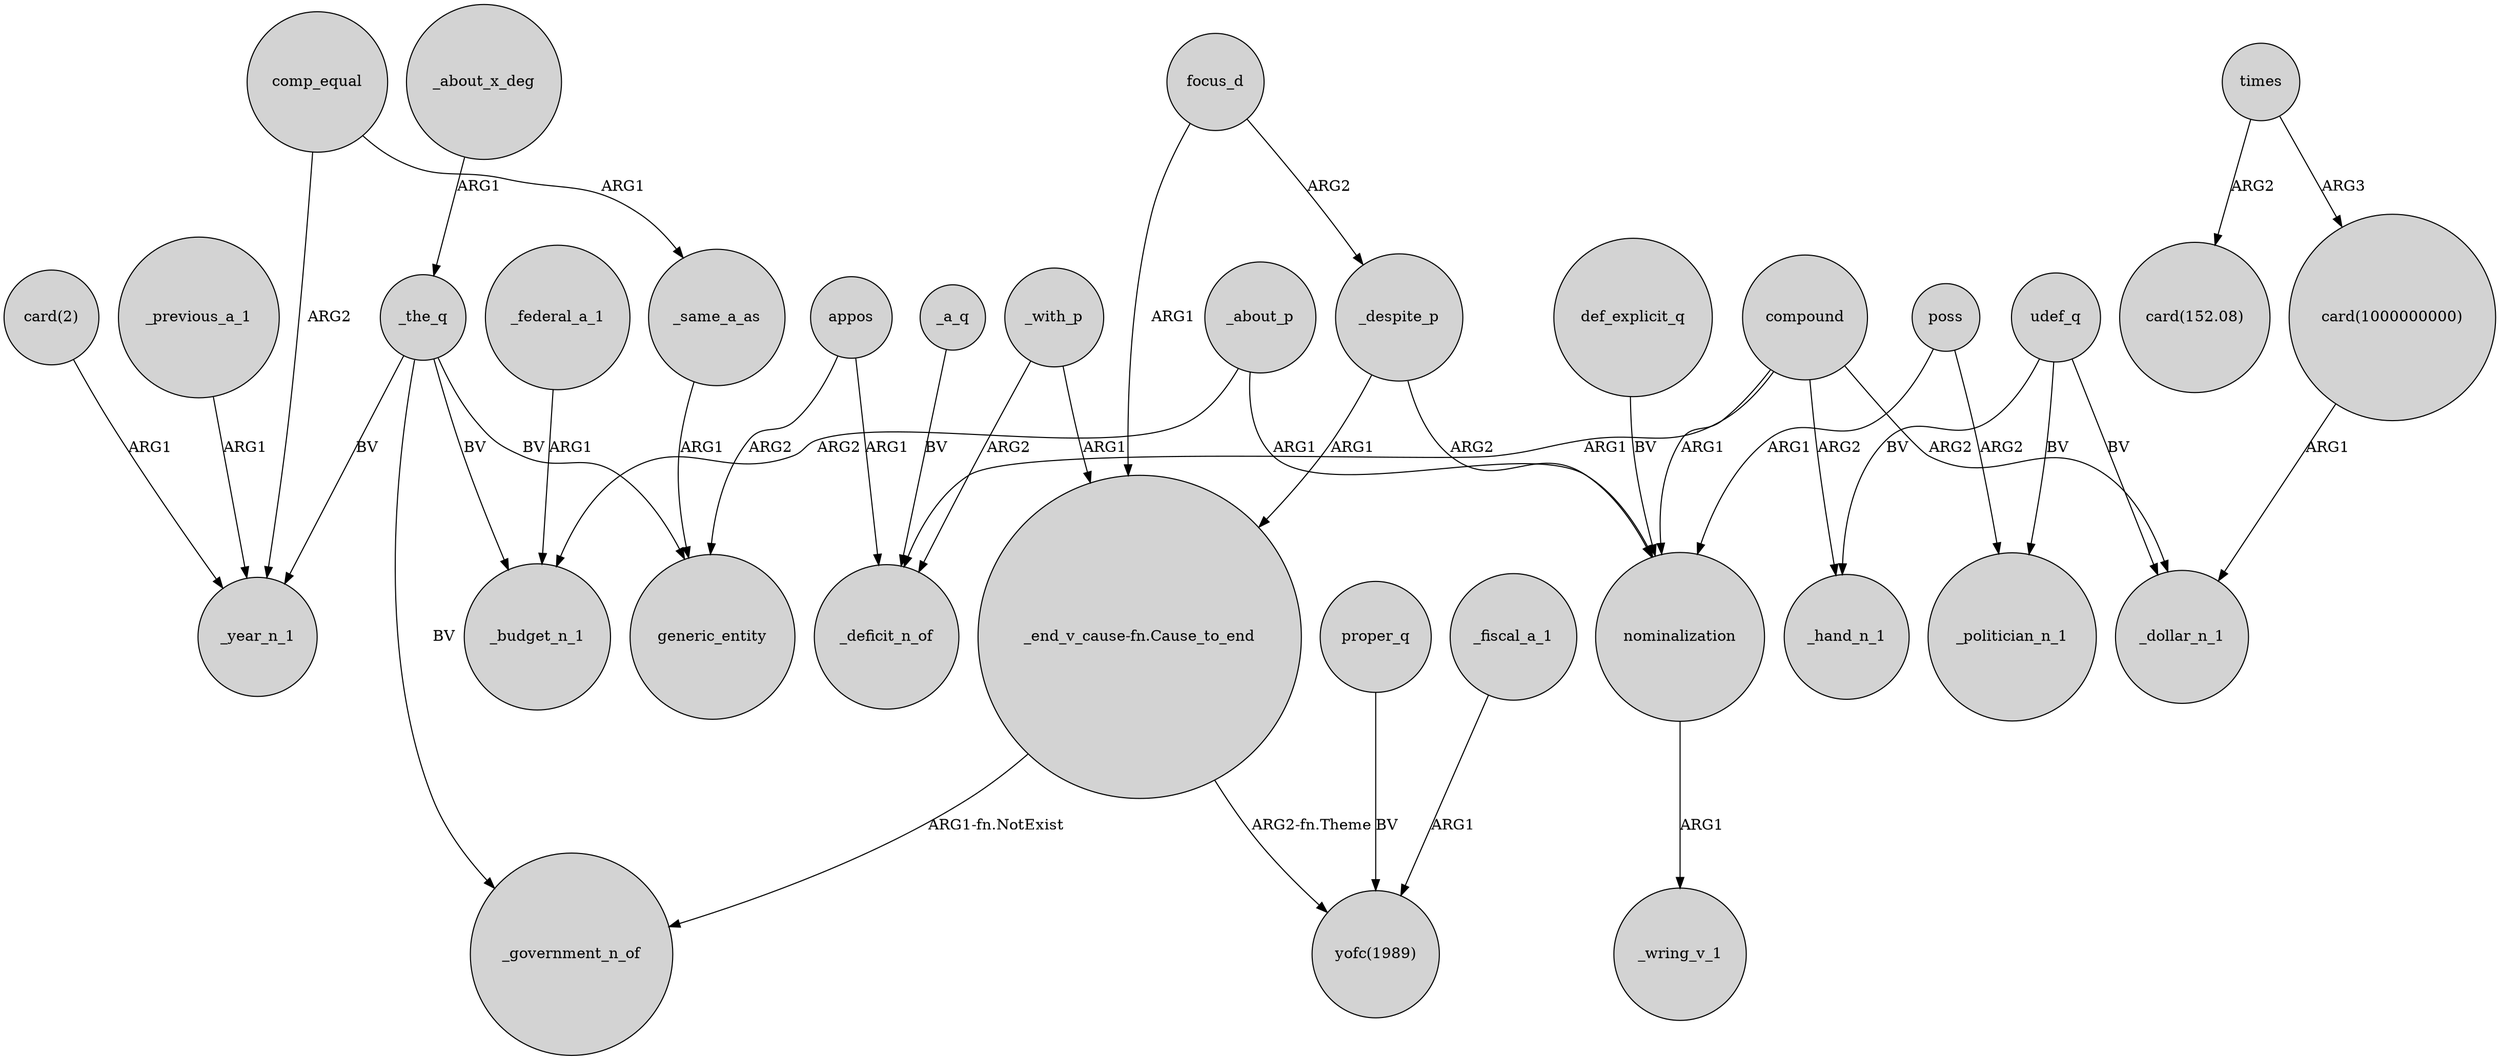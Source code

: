 digraph {
	node [shape=circle style=filled]
	_the_q -> generic_entity [label=BV]
	comp_equal -> _year_n_1 [label=ARG2]
	poss -> _politician_n_1 [label=ARG2]
	_despite_p -> "_end_v_cause-fn.Cause_to_end" [label=ARG1]
	_with_p -> _deficit_n_of [label=ARG2]
	"_end_v_cause-fn.Cause_to_end" -> "yofc(1989)" [label="ARG2-fn.Theme"]
	_the_q -> _budget_n_1 [label=BV]
	compound -> _hand_n_1 [label=ARG2]
	_about_p -> _budget_n_1 [label=ARG2]
	focus_d -> "_end_v_cause-fn.Cause_to_end" [label=ARG1]
	focus_d -> _despite_p [label=ARG2]
	appos -> generic_entity [label=ARG2]
	times -> "card(152.08)" [label=ARG2]
	_same_a_as -> generic_entity [label=ARG1]
	poss -> nominalization [label=ARG1]
	udef_q -> _politician_n_1 [label=BV]
	proper_q -> "yofc(1989)" [label=BV]
	times -> "card(1000000000)" [label=ARG3]
	_despite_p -> nominalization [label=ARG2]
	comp_equal -> _same_a_as [label=ARG1]
	"card(2)" -> _year_n_1 [label=ARG1]
	_a_q -> _deficit_n_of [label=BV]
	udef_q -> _hand_n_1 [label=BV]
	_fiscal_a_1 -> "yofc(1989)" [label=ARG1]
	compound -> _deficit_n_of [label=ARG1]
	_the_q -> _year_n_1 [label=BV]
	_federal_a_1 -> _budget_n_1 [label=ARG1]
	_the_q -> _government_n_of [label=BV]
	"_end_v_cause-fn.Cause_to_end" -> _government_n_of [label="ARG1-fn.NotExist"]
	def_explicit_q -> nominalization [label=BV]
	nominalization -> _wring_v_1 [label=ARG1]
	_previous_a_1 -> _year_n_1 [label=ARG1]
	_with_p -> "_end_v_cause-fn.Cause_to_end" [label=ARG1]
	_about_p -> nominalization [label=ARG1]
	"card(1000000000)" -> _dollar_n_1 [label=ARG1]
	compound -> _dollar_n_1 [label=ARG2]
	compound -> nominalization [label=ARG1]
	_about_x_deg -> _the_q [label=ARG1]
	udef_q -> _dollar_n_1 [label=BV]
	appos -> _deficit_n_of [label=ARG1]
}

